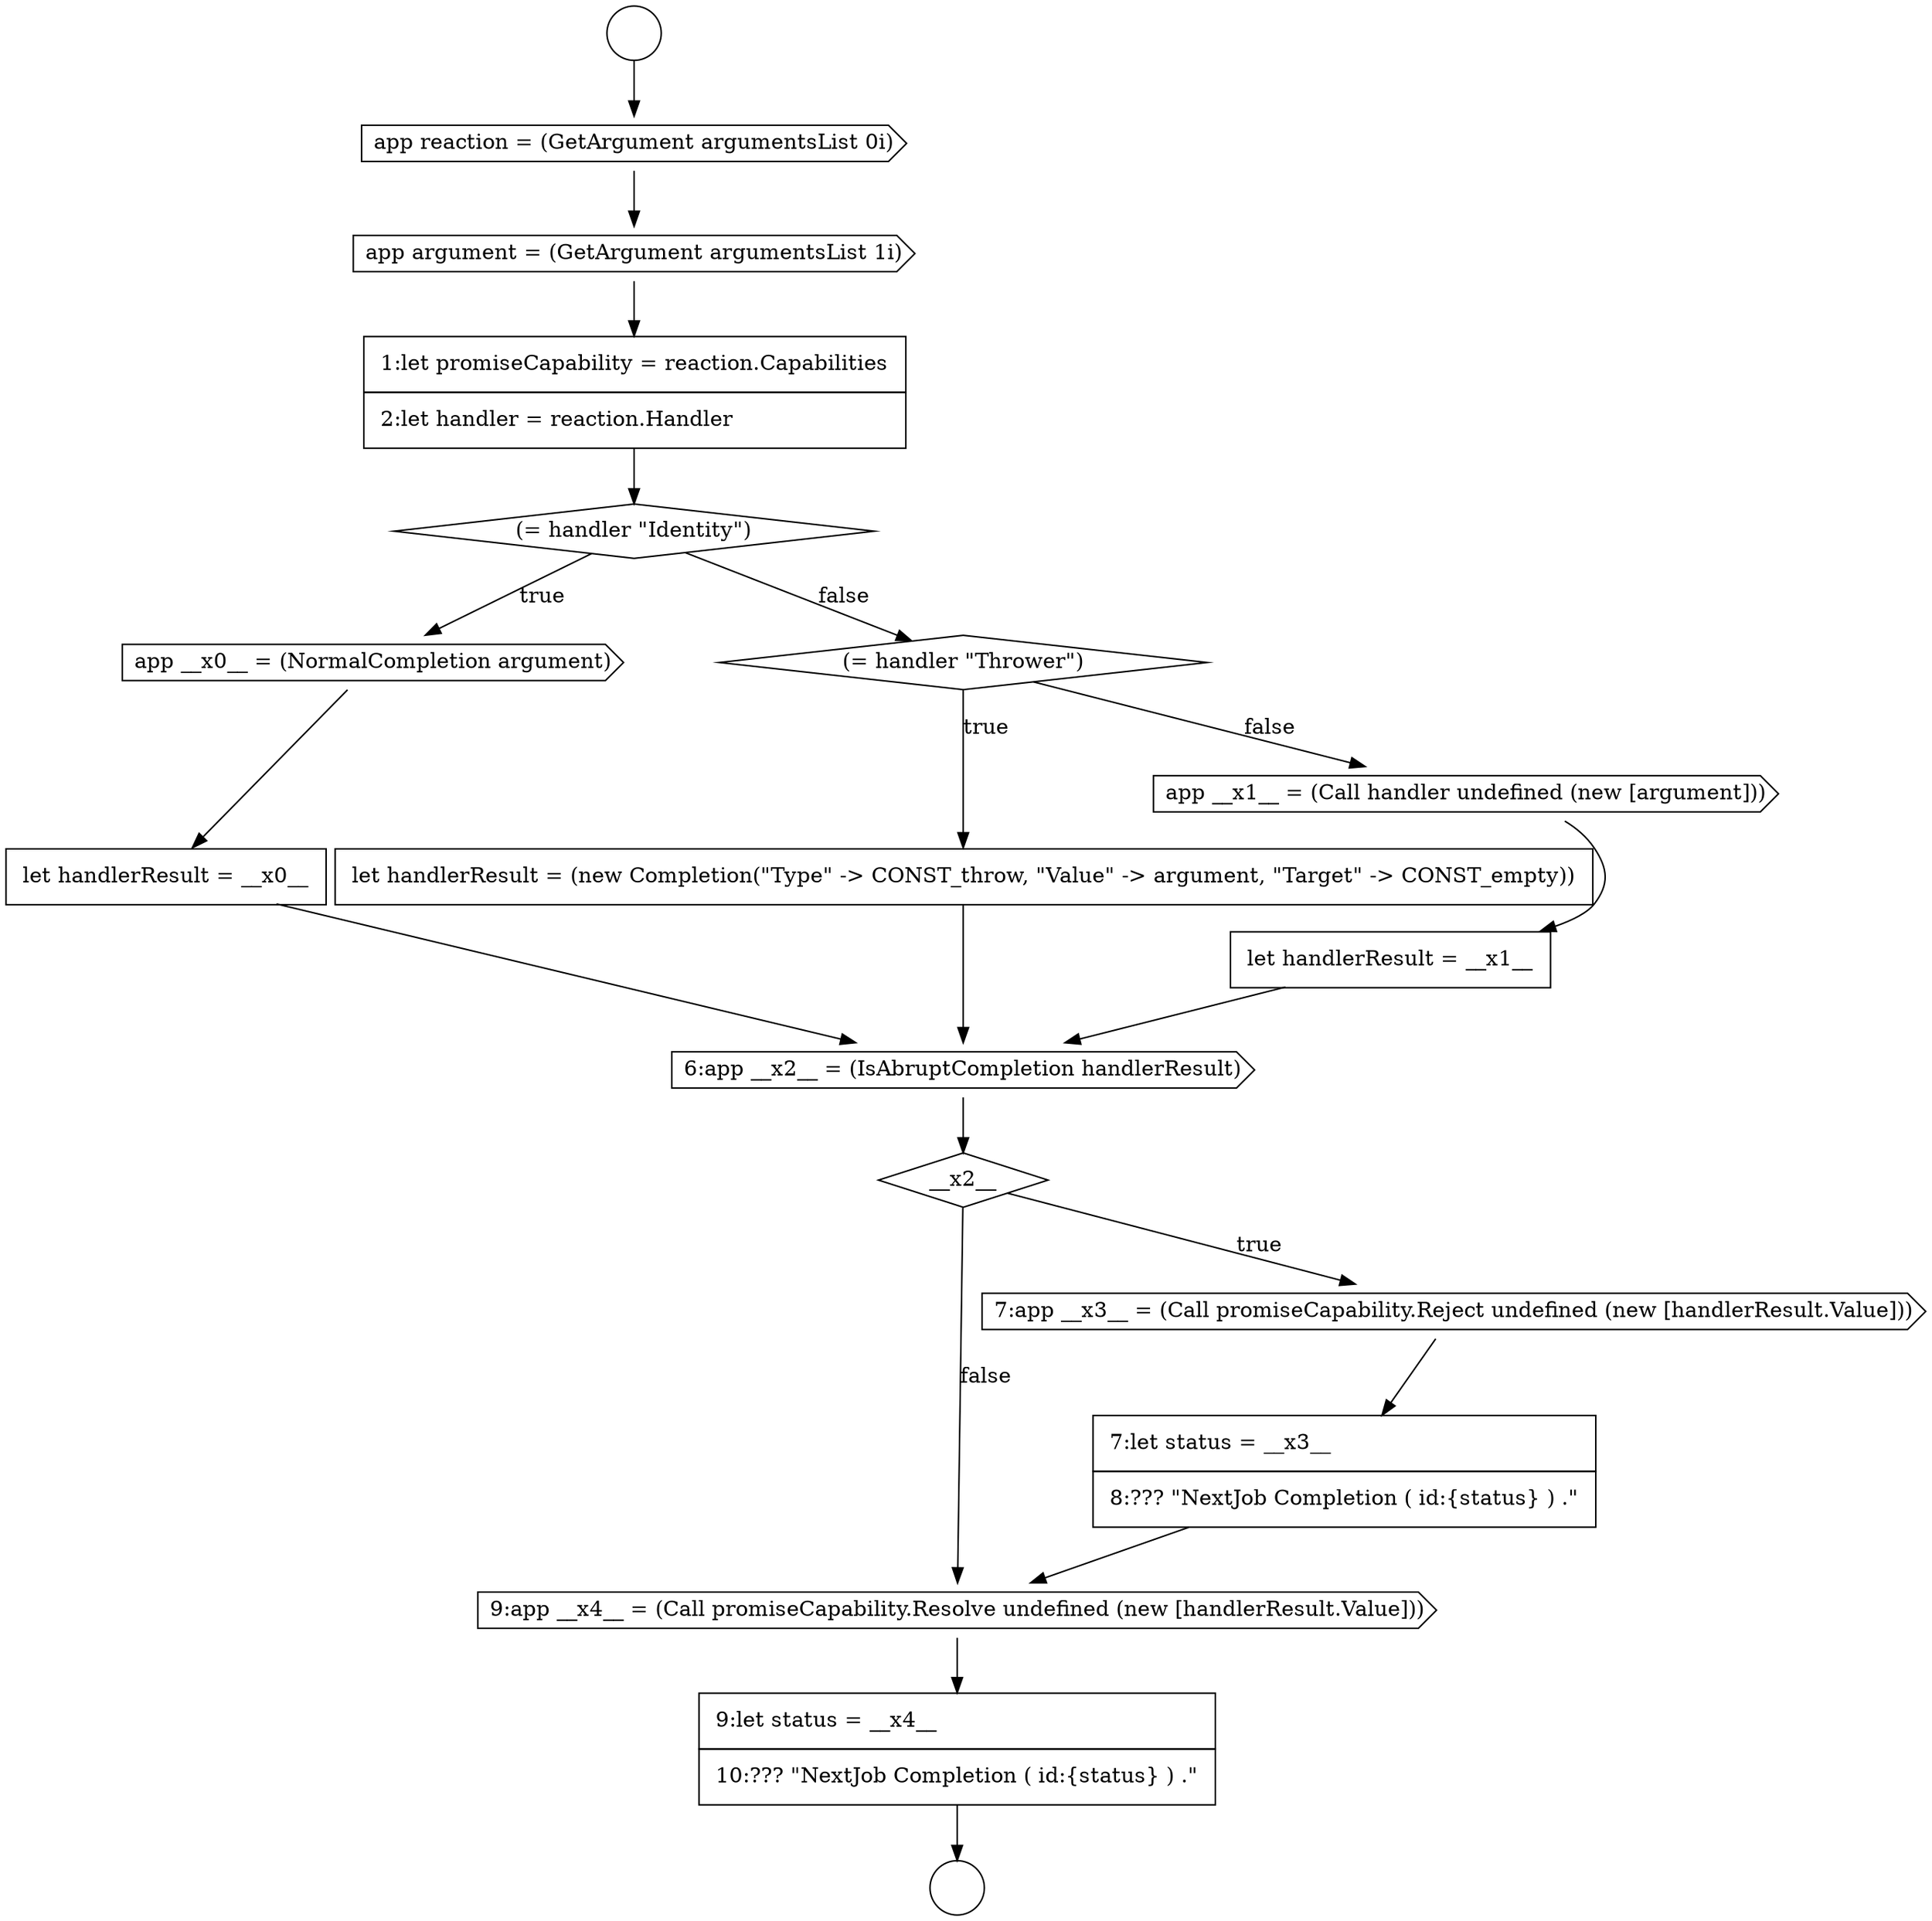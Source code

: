 digraph {
  node15874 [shape=cds, label=<<font color="black">6:app __x2__ = (IsAbruptCompletion handlerResult)</font>> color="black" fillcolor="white" style=filled]
  node15866 [shape=none, margin=0, label=<<font color="black">
    <table border="0" cellborder="1" cellspacing="0" cellpadding="10">
      <tr><td align="left">1:let promiseCapability = reaction.Capabilities</td></tr>
      <tr><td align="left">2:let handler = reaction.Handler</td></tr>
    </table>
  </font>> color="black" fillcolor="white" style=filled]
  node15878 [shape=cds, label=<<font color="black">9:app __x4__ = (Call promiseCapability.Resolve undefined (new [handlerResult.Value]))</font>> color="black" fillcolor="white" style=filled]
  node15873 [shape=none, margin=0, label=<<font color="black">
    <table border="0" cellborder="1" cellspacing="0" cellpadding="10">
      <tr><td align="left">let handlerResult = __x1__</td></tr>
    </table>
  </font>> color="black" fillcolor="white" style=filled]
  node15867 [shape=diamond, label=<<font color="black">(= handler &quot;Identity&quot;)</font>> color="black" fillcolor="white" style=filled]
  node15877 [shape=none, margin=0, label=<<font color="black">
    <table border="0" cellborder="1" cellspacing="0" cellpadding="10">
      <tr><td align="left">7:let status = __x3__</td></tr>
      <tr><td align="left">8:??? &quot;NextJob Completion ( id:{status} ) .&quot;</td></tr>
    </table>
  </font>> color="black" fillcolor="white" style=filled]
  node15862 [shape=circle label=" " color="black" fillcolor="white" style=filled]
  node15876 [shape=cds, label=<<font color="black">7:app __x3__ = (Call promiseCapability.Reject undefined (new [handlerResult.Value]))</font>> color="black" fillcolor="white" style=filled]
  node15868 [shape=cds, label=<<font color="black">app __x0__ = (NormalCompletion argument)</font>> color="black" fillcolor="white" style=filled]
  node15871 [shape=none, margin=0, label=<<font color="black">
    <table border="0" cellborder="1" cellspacing="0" cellpadding="10">
      <tr><td align="left">let handlerResult = (new Completion(&quot;Type&quot; -&gt; CONST_throw, &quot;Value&quot; -&gt; argument, &quot;Target&quot; -&gt; CONST_empty))</td></tr>
    </table>
  </font>> color="black" fillcolor="white" style=filled]
  node15875 [shape=diamond, label=<<font color="black">__x2__</font>> color="black" fillcolor="white" style=filled]
  node15865 [shape=cds, label=<<font color="black">app argument = (GetArgument argumentsList 1i)</font>> color="black" fillcolor="white" style=filled]
  node15879 [shape=none, margin=0, label=<<font color="black">
    <table border="0" cellborder="1" cellspacing="0" cellpadding="10">
      <tr><td align="left">9:let status = __x4__</td></tr>
      <tr><td align="left">10:??? &quot;NextJob Completion ( id:{status} ) .&quot;</td></tr>
    </table>
  </font>> color="black" fillcolor="white" style=filled]
  node15872 [shape=cds, label=<<font color="black">app __x1__ = (Call handler undefined (new [argument]))</font>> color="black" fillcolor="white" style=filled]
  node15863 [shape=circle label=" " color="black" fillcolor="white" style=filled]
  node15870 [shape=diamond, label=<<font color="black">(= handler &quot;Thrower&quot;)</font>> color="black" fillcolor="white" style=filled]
  node15869 [shape=none, margin=0, label=<<font color="black">
    <table border="0" cellborder="1" cellspacing="0" cellpadding="10">
      <tr><td align="left">let handlerResult = __x0__</td></tr>
    </table>
  </font>> color="black" fillcolor="white" style=filled]
  node15864 [shape=cds, label=<<font color="black">app reaction = (GetArgument argumentsList 0i)</font>> color="black" fillcolor="white" style=filled]
  node15866 -> node15867 [ color="black"]
  node15873 -> node15874 [ color="black"]
  node15872 -> node15873 [ color="black"]
  node15869 -> node15874 [ color="black"]
  node15876 -> node15877 [ color="black"]
  node15878 -> node15879 [ color="black"]
  node15874 -> node15875 [ color="black"]
  node15879 -> node15863 [ color="black"]
  node15864 -> node15865 [ color="black"]
  node15867 -> node15868 [label=<<font color="black">true</font>> color="black"]
  node15867 -> node15870 [label=<<font color="black">false</font>> color="black"]
  node15875 -> node15876 [label=<<font color="black">true</font>> color="black"]
  node15875 -> node15878 [label=<<font color="black">false</font>> color="black"]
  node15865 -> node15866 [ color="black"]
  node15868 -> node15869 [ color="black"]
  node15862 -> node15864 [ color="black"]
  node15877 -> node15878 [ color="black"]
  node15871 -> node15874 [ color="black"]
  node15870 -> node15871 [label=<<font color="black">true</font>> color="black"]
  node15870 -> node15872 [label=<<font color="black">false</font>> color="black"]
}
